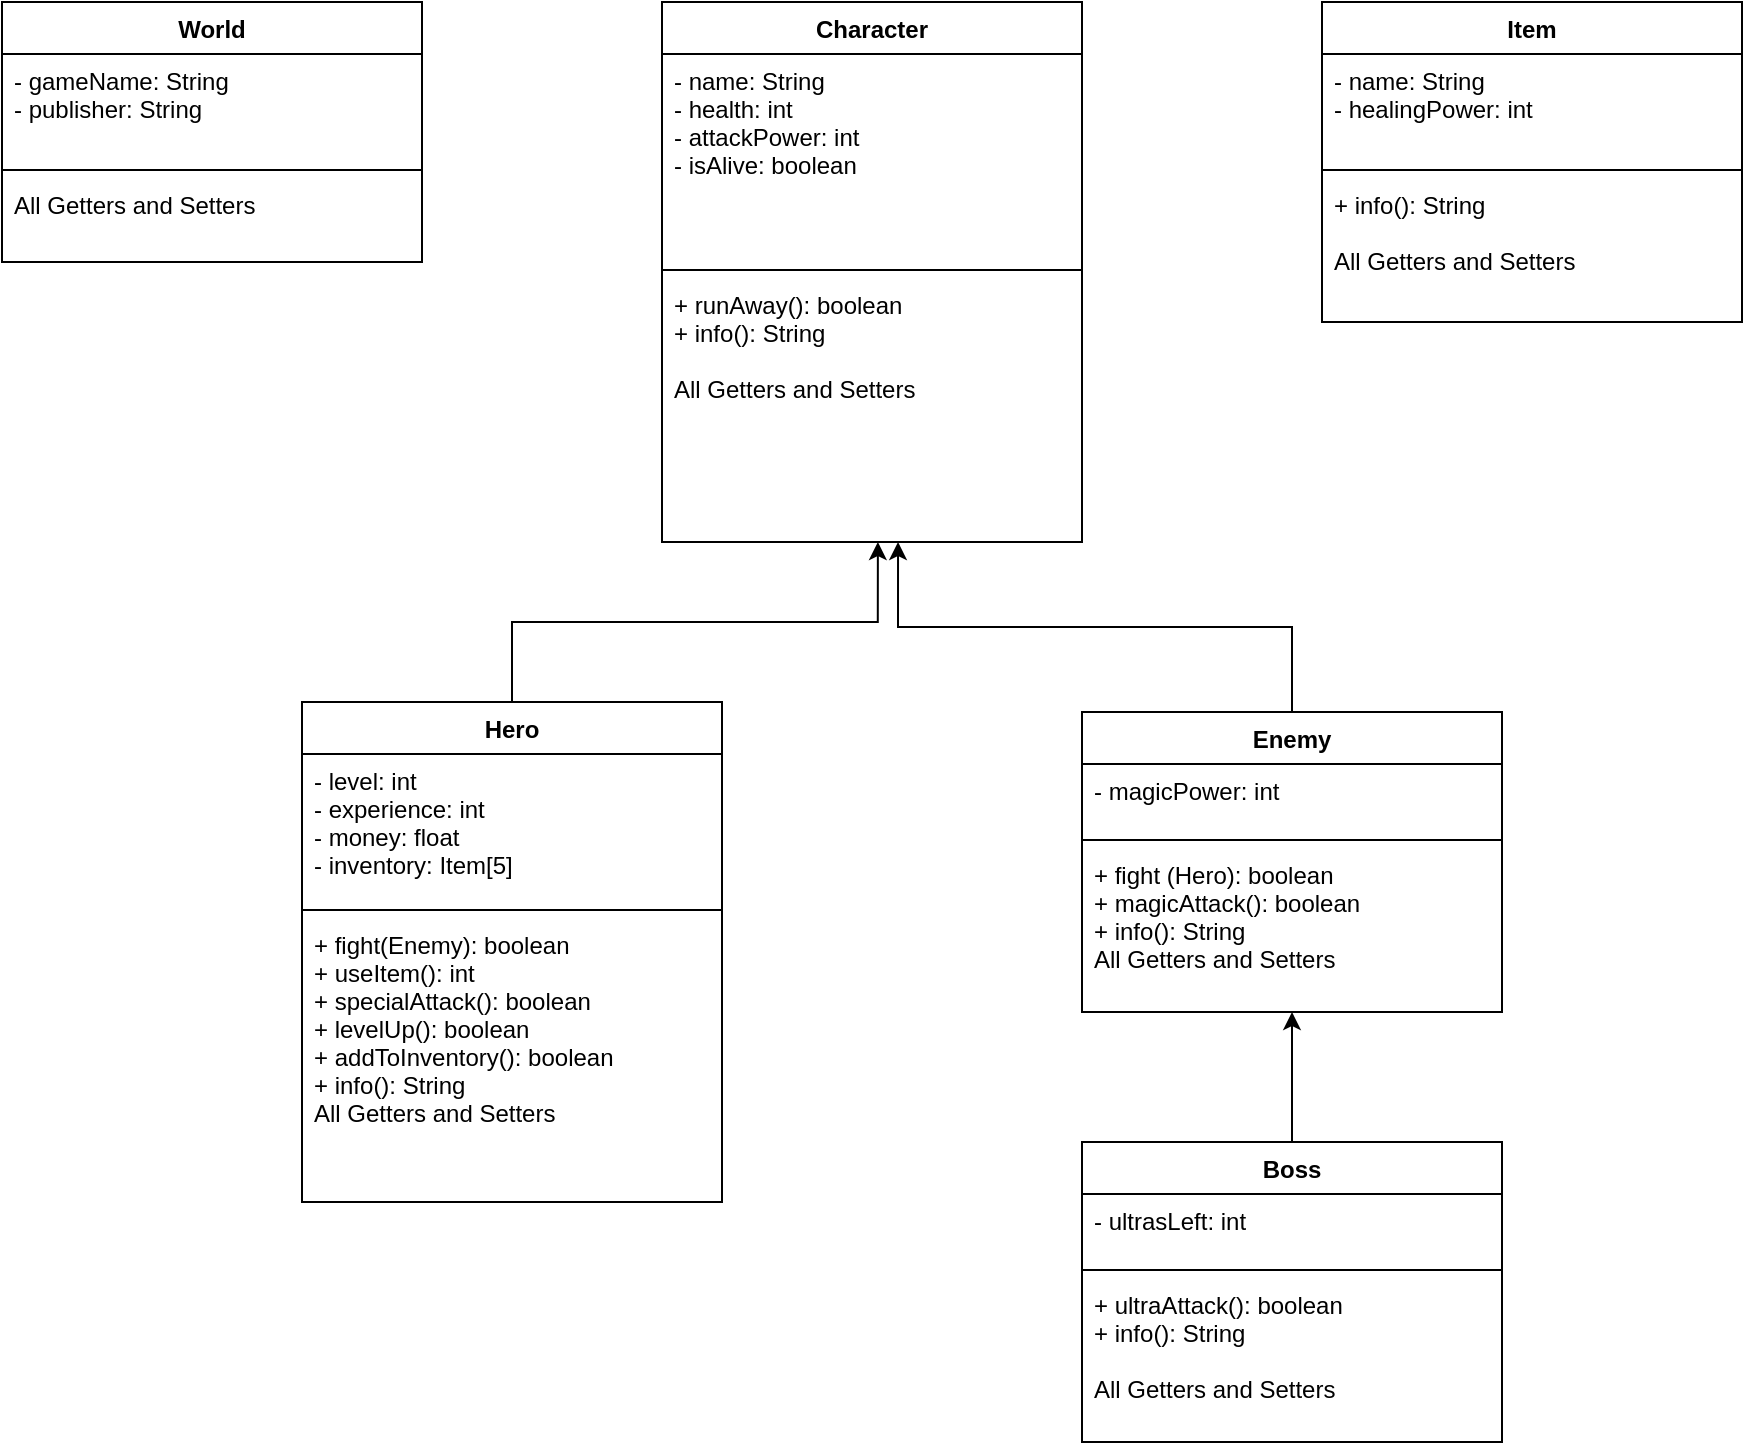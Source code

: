 <mxfile version="20.8.23" type="device"><diagram name="Page-1" id="7-dw7UhLWbhiRLjXmOhH"><mxGraphModel dx="1644" dy="420" grid="1" gridSize="10" guides="1" tooltips="1" connect="1" arrows="1" fold="1" page="1" pageScale="1" pageWidth="850" pageHeight="1100" math="0" shadow="0"><root><mxCell id="0"/><mxCell id="1" parent="0"/><mxCell id="0JwTRE5Awhp8G6swffFn-1" value="Character" style="swimlane;fontStyle=1;align=center;verticalAlign=top;childLayout=stackLayout;horizontal=1;startSize=26;horizontalStack=0;resizeParent=1;resizeParentMax=0;resizeLast=0;collapsible=1;marginBottom=0;" vertex="1" parent="1"><mxGeometry x="250" y="70" width="210" height="270" as="geometry"/></mxCell><mxCell id="0JwTRE5Awhp8G6swffFn-2" value="- name: String&#xA;- health: int&#xA;- attackPower: int&#xA;- isAlive: boolean&#xA;" style="text;strokeColor=none;fillColor=none;align=left;verticalAlign=top;spacingLeft=4;spacingRight=4;overflow=hidden;rotatable=0;points=[[0,0.5],[1,0.5]];portConstraint=eastwest;" vertex="1" parent="0JwTRE5Awhp8G6swffFn-1"><mxGeometry y="26" width="210" height="104" as="geometry"/></mxCell><mxCell id="0JwTRE5Awhp8G6swffFn-3" value="" style="line;strokeWidth=1;fillColor=none;align=left;verticalAlign=middle;spacingTop=-1;spacingLeft=3;spacingRight=3;rotatable=0;labelPosition=right;points=[];portConstraint=eastwest;strokeColor=inherit;" vertex="1" parent="0JwTRE5Awhp8G6swffFn-1"><mxGeometry y="130" width="210" height="8" as="geometry"/></mxCell><mxCell id="0JwTRE5Awhp8G6swffFn-4" value="+ runAway(): boolean&#xA;+ info(): String&#xA;&#xA;All Getters and Setters&#xA;" style="text;strokeColor=none;fillColor=none;align=left;verticalAlign=top;spacingLeft=4;spacingRight=4;overflow=hidden;rotatable=0;points=[[0,0.5],[1,0.5]];portConstraint=eastwest;" vertex="1" parent="0JwTRE5Awhp8G6swffFn-1"><mxGeometry y="138" width="210" height="132" as="geometry"/></mxCell><mxCell id="0JwTRE5Awhp8G6swffFn-17" style="edgeStyle=orthogonalEdgeStyle;rounded=0;orthogonalLoop=1;jettySize=auto;html=1;entryX=0.514;entryY=1;entryDx=0;entryDy=0;entryPerimeter=0;" edge="1" parent="1" source="0JwTRE5Awhp8G6swffFn-9" target="0JwTRE5Awhp8G6swffFn-4"><mxGeometry relative="1" as="geometry"/></mxCell><mxCell id="0JwTRE5Awhp8G6swffFn-9" value="Hero" style="swimlane;fontStyle=1;align=center;verticalAlign=top;childLayout=stackLayout;horizontal=1;startSize=26;horizontalStack=0;resizeParent=1;resizeParentMax=0;resizeLast=0;collapsible=1;marginBottom=0;" vertex="1" parent="1"><mxGeometry x="70" y="420" width="210" height="250" as="geometry"/></mxCell><mxCell id="0JwTRE5Awhp8G6swffFn-10" value="- level: int&#xA;- experience: int&#xA;- money: float&#xA;- inventory: Item[5]" style="text;strokeColor=none;fillColor=none;align=left;verticalAlign=top;spacingLeft=4;spacingRight=4;overflow=hidden;rotatable=0;points=[[0,0.5],[1,0.5]];portConstraint=eastwest;" vertex="1" parent="0JwTRE5Awhp8G6swffFn-9"><mxGeometry y="26" width="210" height="74" as="geometry"/></mxCell><mxCell id="0JwTRE5Awhp8G6swffFn-11" value="" style="line;strokeWidth=1;fillColor=none;align=left;verticalAlign=middle;spacingTop=-1;spacingLeft=3;spacingRight=3;rotatable=0;labelPosition=right;points=[];portConstraint=eastwest;strokeColor=inherit;" vertex="1" parent="0JwTRE5Awhp8G6swffFn-9"><mxGeometry y="100" width="210" height="8" as="geometry"/></mxCell><mxCell id="0JwTRE5Awhp8G6swffFn-12" value="+ fight(Enemy): boolean&#xA;+ useItem(): int&#xA;+ specialAttack(): boolean&#xA;+ levelUp(): boolean&#xA;+ addToInventory(): boolean&#xA;+ info(): String&#xA;All Getters and Setters&#xA;" style="text;strokeColor=none;fillColor=none;align=left;verticalAlign=top;spacingLeft=4;spacingRight=4;overflow=hidden;rotatable=0;points=[[0,0.5],[1,0.5]];portConstraint=eastwest;" vertex="1" parent="0JwTRE5Awhp8G6swffFn-9"><mxGeometry y="108" width="210" height="142" as="geometry"/></mxCell><mxCell id="0JwTRE5Awhp8G6swffFn-19" style="edgeStyle=orthogonalEdgeStyle;rounded=0;orthogonalLoop=1;jettySize=auto;html=1;entryX=0.562;entryY=1;entryDx=0;entryDy=0;entryPerimeter=0;" edge="1" parent="1" source="0JwTRE5Awhp8G6swffFn-13" target="0JwTRE5Awhp8G6swffFn-4"><mxGeometry relative="1" as="geometry"/></mxCell><mxCell id="0JwTRE5Awhp8G6swffFn-13" value="Enemy" style="swimlane;fontStyle=1;align=center;verticalAlign=top;childLayout=stackLayout;horizontal=1;startSize=26;horizontalStack=0;resizeParent=1;resizeParentMax=0;resizeLast=0;collapsible=1;marginBottom=0;" vertex="1" parent="1"><mxGeometry x="460" y="425" width="210" height="150" as="geometry"/></mxCell><mxCell id="0JwTRE5Awhp8G6swffFn-14" value="- magicPower: int" style="text;strokeColor=none;fillColor=none;align=left;verticalAlign=top;spacingLeft=4;spacingRight=4;overflow=hidden;rotatable=0;points=[[0,0.5],[1,0.5]];portConstraint=eastwest;" vertex="1" parent="0JwTRE5Awhp8G6swffFn-13"><mxGeometry y="26" width="210" height="34" as="geometry"/></mxCell><mxCell id="0JwTRE5Awhp8G6swffFn-15" value="" style="line;strokeWidth=1;fillColor=none;align=left;verticalAlign=middle;spacingTop=-1;spacingLeft=3;spacingRight=3;rotatable=0;labelPosition=right;points=[];portConstraint=eastwest;strokeColor=inherit;" vertex="1" parent="0JwTRE5Awhp8G6swffFn-13"><mxGeometry y="60" width="210" height="8" as="geometry"/></mxCell><mxCell id="0JwTRE5Awhp8G6swffFn-16" value="+ fight (Hero): boolean&#xA;+ magicAttack(): boolean&#xA;+ info(): String&#xA;All Getters and Setters&#xA;" style="text;strokeColor=none;fillColor=none;align=left;verticalAlign=top;spacingLeft=4;spacingRight=4;overflow=hidden;rotatable=0;points=[[0,0.5],[1,0.5]];portConstraint=eastwest;" vertex="1" parent="0JwTRE5Awhp8G6swffFn-13"><mxGeometry y="68" width="210" height="82" as="geometry"/></mxCell><mxCell id="0JwTRE5Awhp8G6swffFn-24" style="edgeStyle=orthogonalEdgeStyle;rounded=0;orthogonalLoop=1;jettySize=auto;html=1;entryX=0.5;entryY=1;entryDx=0;entryDy=0;" edge="1" parent="1" source="0JwTRE5Awhp8G6swffFn-20" target="0JwTRE5Awhp8G6swffFn-13"><mxGeometry relative="1" as="geometry"/></mxCell><mxCell id="0JwTRE5Awhp8G6swffFn-20" value="Boss" style="swimlane;fontStyle=1;align=center;verticalAlign=top;childLayout=stackLayout;horizontal=1;startSize=26;horizontalStack=0;resizeParent=1;resizeParentMax=0;resizeLast=0;collapsible=1;marginBottom=0;" vertex="1" parent="1"><mxGeometry x="460" y="640" width="210" height="150" as="geometry"/></mxCell><mxCell id="0JwTRE5Awhp8G6swffFn-21" value="- ultrasLeft: int" style="text;strokeColor=none;fillColor=none;align=left;verticalAlign=top;spacingLeft=4;spacingRight=4;overflow=hidden;rotatable=0;points=[[0,0.5],[1,0.5]];portConstraint=eastwest;" vertex="1" parent="0JwTRE5Awhp8G6swffFn-20"><mxGeometry y="26" width="210" height="34" as="geometry"/></mxCell><mxCell id="0JwTRE5Awhp8G6swffFn-22" value="" style="line;strokeWidth=1;fillColor=none;align=left;verticalAlign=middle;spacingTop=-1;spacingLeft=3;spacingRight=3;rotatable=0;labelPosition=right;points=[];portConstraint=eastwest;strokeColor=inherit;" vertex="1" parent="0JwTRE5Awhp8G6swffFn-20"><mxGeometry y="60" width="210" height="8" as="geometry"/></mxCell><mxCell id="0JwTRE5Awhp8G6swffFn-23" value="+ ultraAttack(): boolean&#xA;+ info(): String&#xA;&#xA;All Getters and Setters&#xA;" style="text;strokeColor=none;fillColor=none;align=left;verticalAlign=top;spacingLeft=4;spacingRight=4;overflow=hidden;rotatable=0;points=[[0,0.5],[1,0.5]];portConstraint=eastwest;" vertex="1" parent="0JwTRE5Awhp8G6swffFn-20"><mxGeometry y="68" width="210" height="82" as="geometry"/></mxCell><mxCell id="0JwTRE5Awhp8G6swffFn-25" value="Item" style="swimlane;fontStyle=1;align=center;verticalAlign=top;childLayout=stackLayout;horizontal=1;startSize=26;horizontalStack=0;resizeParent=1;resizeParentMax=0;resizeLast=0;collapsible=1;marginBottom=0;" vertex="1" parent="1"><mxGeometry x="580" y="70" width="210" height="160" as="geometry"/></mxCell><mxCell id="0JwTRE5Awhp8G6swffFn-26" value="- name: String&#xA;- healingPower: int&#xA;" style="text;strokeColor=none;fillColor=none;align=left;verticalAlign=top;spacingLeft=4;spacingRight=4;overflow=hidden;rotatable=0;points=[[0,0.5],[1,0.5]];portConstraint=eastwest;" vertex="1" parent="0JwTRE5Awhp8G6swffFn-25"><mxGeometry y="26" width="210" height="54" as="geometry"/></mxCell><mxCell id="0JwTRE5Awhp8G6swffFn-27" value="" style="line;strokeWidth=1;fillColor=none;align=left;verticalAlign=middle;spacingTop=-1;spacingLeft=3;spacingRight=3;rotatable=0;labelPosition=right;points=[];portConstraint=eastwest;strokeColor=inherit;" vertex="1" parent="0JwTRE5Awhp8G6swffFn-25"><mxGeometry y="80" width="210" height="8" as="geometry"/></mxCell><mxCell id="0JwTRE5Awhp8G6swffFn-28" value="+ info(): String&#xA;&#xA;All Getters and Setters&#xA;" style="text;strokeColor=none;fillColor=none;align=left;verticalAlign=top;spacingLeft=4;spacingRight=4;overflow=hidden;rotatable=0;points=[[0,0.5],[1,0.5]];portConstraint=eastwest;" vertex="1" parent="0JwTRE5Awhp8G6swffFn-25"><mxGeometry y="88" width="210" height="72" as="geometry"/></mxCell><mxCell id="0JwTRE5Awhp8G6swffFn-29" value="World" style="swimlane;fontStyle=1;align=center;verticalAlign=top;childLayout=stackLayout;horizontal=1;startSize=26;horizontalStack=0;resizeParent=1;resizeParentMax=0;resizeLast=0;collapsible=1;marginBottom=0;" vertex="1" parent="1"><mxGeometry x="-80" y="70" width="210" height="130" as="geometry"/></mxCell><mxCell id="0JwTRE5Awhp8G6swffFn-30" value="- gameName: String&#xA;- publisher: String&#xA;" style="text;strokeColor=none;fillColor=none;align=left;verticalAlign=top;spacingLeft=4;spacingRight=4;overflow=hidden;rotatable=0;points=[[0,0.5],[1,0.5]];portConstraint=eastwest;" vertex="1" parent="0JwTRE5Awhp8G6swffFn-29"><mxGeometry y="26" width="210" height="54" as="geometry"/></mxCell><mxCell id="0JwTRE5Awhp8G6swffFn-31" value="" style="line;strokeWidth=1;fillColor=none;align=left;verticalAlign=middle;spacingTop=-1;spacingLeft=3;spacingRight=3;rotatable=0;labelPosition=right;points=[];portConstraint=eastwest;strokeColor=inherit;" vertex="1" parent="0JwTRE5Awhp8G6swffFn-29"><mxGeometry y="80" width="210" height="8" as="geometry"/></mxCell><mxCell id="0JwTRE5Awhp8G6swffFn-32" value="All Getters and Setters&#xA;" style="text;strokeColor=none;fillColor=none;align=left;verticalAlign=top;spacingLeft=4;spacingRight=4;overflow=hidden;rotatable=0;points=[[0,0.5],[1,0.5]];portConstraint=eastwest;" vertex="1" parent="0JwTRE5Awhp8G6swffFn-29"><mxGeometry y="88" width="210" height="42" as="geometry"/></mxCell></root></mxGraphModel></diagram></mxfile>